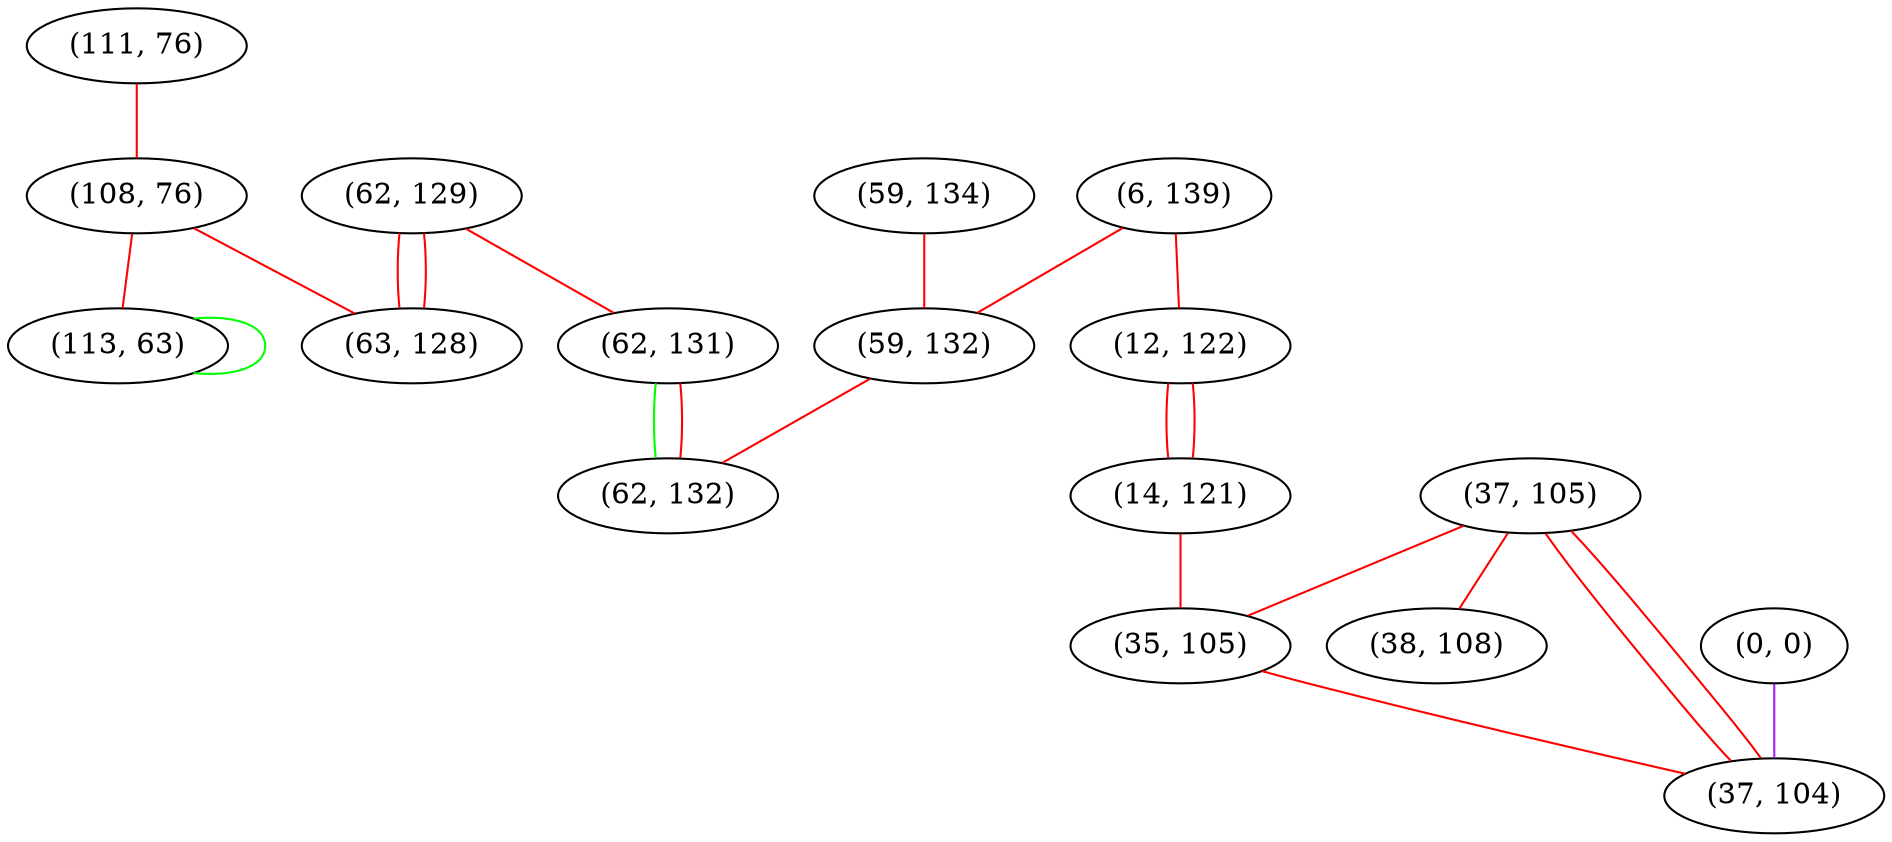 graph "" {
"(111, 76)";
"(37, 105)";
"(62, 129)";
"(0, 0)";
"(6, 139)";
"(12, 122)";
"(14, 121)";
"(108, 76)";
"(59, 134)";
"(113, 63)";
"(62, 131)";
"(35, 105)";
"(59, 132)";
"(62, 132)";
"(38, 108)";
"(63, 128)";
"(37, 104)";
"(111, 76)" -- "(108, 76)"  [color=red, key=0, weight=1];
"(37, 105)" -- "(38, 108)"  [color=red, key=0, weight=1];
"(37, 105)" -- "(35, 105)"  [color=red, key=0, weight=1];
"(37, 105)" -- "(37, 104)"  [color=red, key=0, weight=1];
"(37, 105)" -- "(37, 104)"  [color=red, key=1, weight=1];
"(62, 129)" -- "(62, 131)"  [color=red, key=0, weight=1];
"(62, 129)" -- "(63, 128)"  [color=red, key=0, weight=1];
"(62, 129)" -- "(63, 128)"  [color=red, key=1, weight=1];
"(0, 0)" -- "(37, 104)"  [color=purple, key=0, weight=4];
"(6, 139)" -- "(12, 122)"  [color=red, key=0, weight=1];
"(6, 139)" -- "(59, 132)"  [color=red, key=0, weight=1];
"(12, 122)" -- "(14, 121)"  [color=red, key=0, weight=1];
"(12, 122)" -- "(14, 121)"  [color=red, key=1, weight=1];
"(14, 121)" -- "(35, 105)"  [color=red, key=0, weight=1];
"(108, 76)" -- "(63, 128)"  [color=red, key=0, weight=1];
"(108, 76)" -- "(113, 63)"  [color=red, key=0, weight=1];
"(59, 134)" -- "(59, 132)"  [color=red, key=0, weight=1];
"(113, 63)" -- "(113, 63)"  [color=green, key=0, weight=2];
"(62, 131)" -- "(62, 132)"  [color=green, key=0, weight=2];
"(62, 131)" -- "(62, 132)"  [color=red, key=1, weight=1];
"(35, 105)" -- "(37, 104)"  [color=red, key=0, weight=1];
"(59, 132)" -- "(62, 132)"  [color=red, key=0, weight=1];
}

